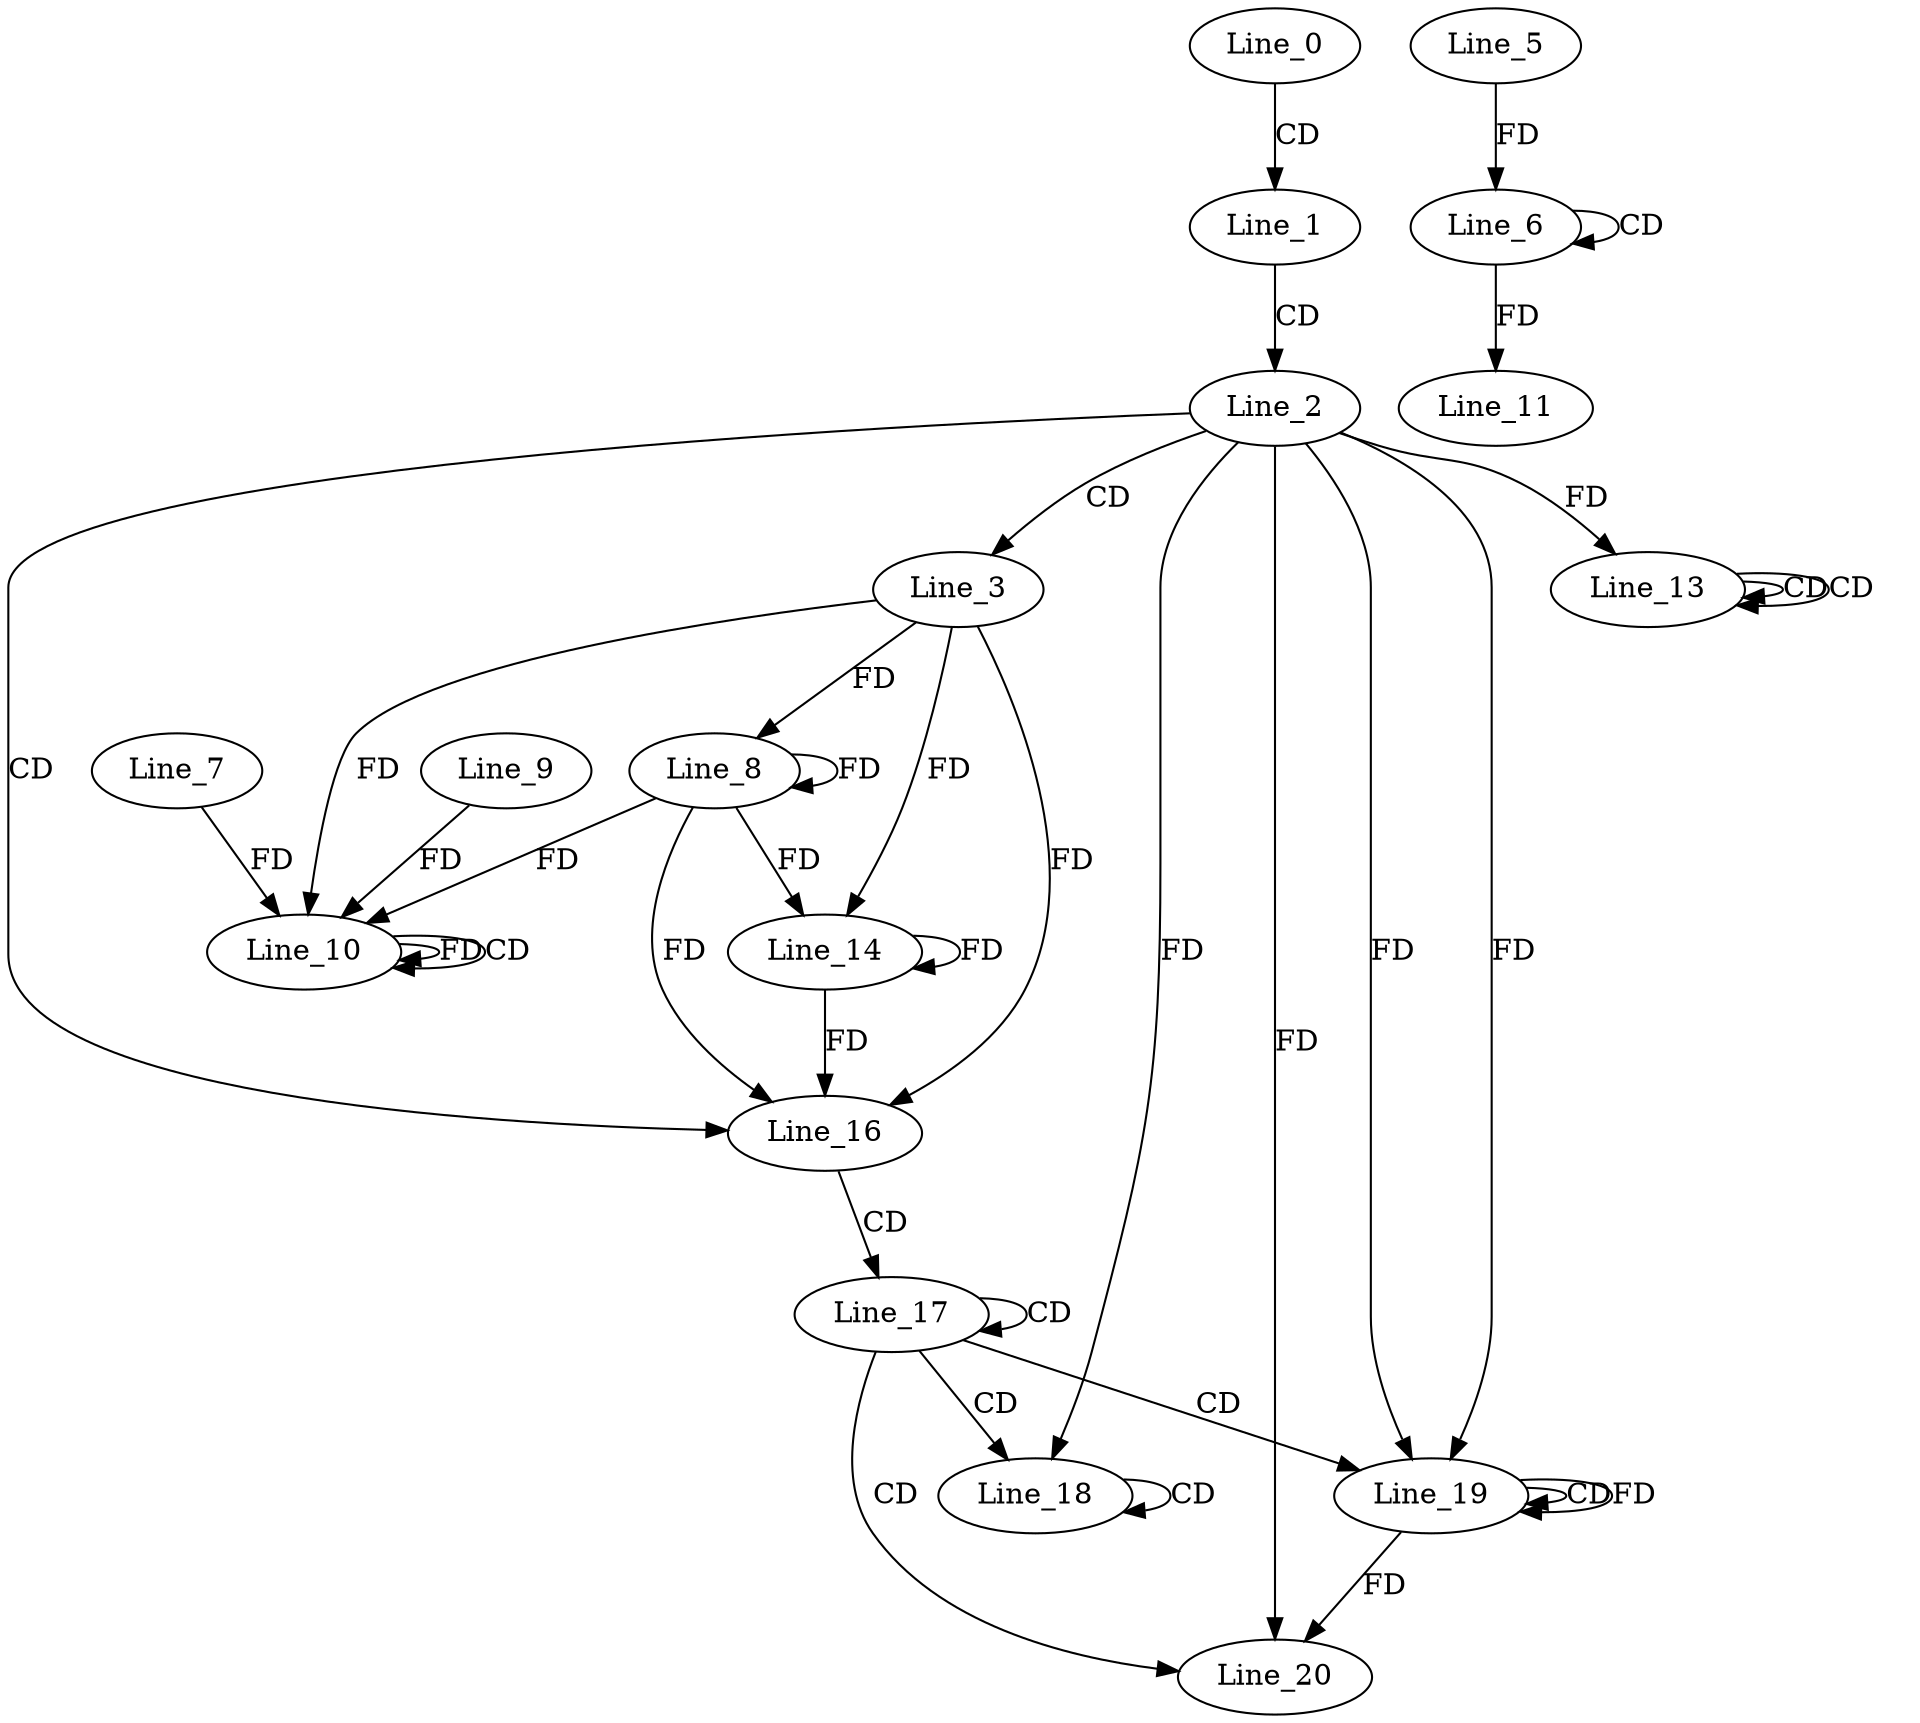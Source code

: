 digraph G {
  Line_0;
  Line_1;
  Line_2;
  Line_3;
  Line_6;
  Line_6;
  Line_5;
  Line_8;
  Line_10;
  Line_9;
  Line_10;
  Line_7;
  Line_10;
  Line_10;
  Line_11;
  Line_13;
  Line_13;
  Line_13;
  Line_13;
  Line_14;
  Line_16;
  Line_17;
  Line_17;
  Line_18;
  Line_18;
  Line_19;
  Line_19;
  Line_19;
  Line_19;
  Line_20;
  Line_0 -> Line_1 [ label="CD" ];
  Line_1 -> Line_2 [ label="CD" ];
  Line_2 -> Line_3 [ label="CD" ];
  Line_6 -> Line_6 [ label="CD" ];
  Line_5 -> Line_6 [ label="FD" ];
  Line_3 -> Line_8 [ label="FD" ];
  Line_8 -> Line_8 [ label="FD" ];
  Line_10 -> Line_10 [ label="FD" ];
  Line_9 -> Line_10 [ label="FD" ];
  Line_7 -> Line_10 [ label="FD" ];
  Line_10 -> Line_10 [ label="CD" ];
  Line_3 -> Line_10 [ label="FD" ];
  Line_8 -> Line_10 [ label="FD" ];
  Line_6 -> Line_11 [ label="FD" ];
  Line_13 -> Line_13 [ label="CD" ];
  Line_2 -> Line_13 [ label="FD" ];
  Line_13 -> Line_13 [ label="CD" ];
  Line_3 -> Line_14 [ label="FD" ];
  Line_8 -> Line_14 [ label="FD" ];
  Line_14 -> Line_14 [ label="FD" ];
  Line_2 -> Line_16 [ label="CD" ];
  Line_3 -> Line_16 [ label="FD" ];
  Line_8 -> Line_16 [ label="FD" ];
  Line_14 -> Line_16 [ label="FD" ];
  Line_16 -> Line_17 [ label="CD" ];
  Line_17 -> Line_17 [ label="CD" ];
  Line_17 -> Line_18 [ label="CD" ];
  Line_18 -> Line_18 [ label="CD" ];
  Line_2 -> Line_18 [ label="FD" ];
  Line_17 -> Line_19 [ label="CD" ];
  Line_2 -> Line_19 [ label="FD" ];
  Line_19 -> Line_19 [ label="CD" ];
  Line_2 -> Line_19 [ label="FD" ];
  Line_19 -> Line_19 [ label="FD" ];
  Line_17 -> Line_20 [ label="CD" ];
  Line_2 -> Line_20 [ label="FD" ];
  Line_19 -> Line_20 [ label="FD" ];
}
